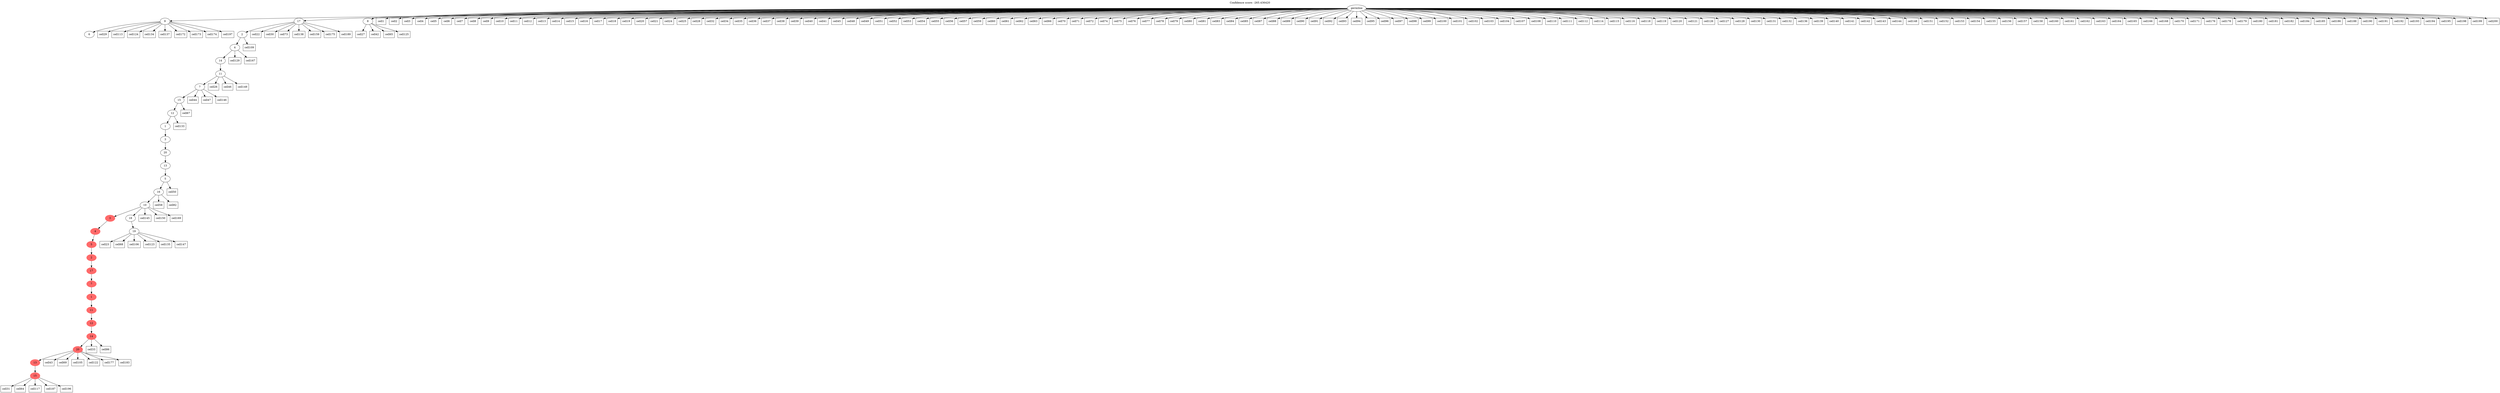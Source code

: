 digraph g {
	"32" -> "33";
	"33" [label="6"];
	"29" -> "30";
	"30" [color=indianred1, style=filled, label="15"];
	"28" -> "29";
	"29" [color=indianred1, style=filled, label="13"];
	"27" -> "28";
	"28" [color=indianred1, style=filled, label="20"];
	"26" -> "27";
	"27" [color=indianred1, style=filled, label="14"];
	"25" -> "26";
	"26" [color=indianred1, style=filled, label="12"];
	"24" -> "25";
	"25" [color=indianred1, style=filled, label="11"];
	"23" -> "24";
	"24" [color=indianred1, style=filled, label="1"];
	"22" -> "23";
	"23" [color=indianred1, style=filled, label="7"];
	"21" -> "22";
	"22" [color=indianred1, style=filled, label="17"];
	"20" -> "21";
	"21" [color=indianred1, style=filled, label="2"];
	"19" -> "20";
	"20" [color=indianred1, style=filled, label="5"];
	"18" -> "19";
	"19" [color=indianred1, style=filled, label="4"];
	"16" -> "17";
	"17" [label="19"];
	"15" -> "16";
	"16" [label="18"];
	"15" -> "18";
	"18" [color=indianred1, style=filled, label="3"];
	"14" -> "15";
	"15" [label="10"];
	"13" -> "14";
	"14" [label="16"];
	"12" -> "13";
	"13" [label="5"];
	"11" -> "12";
	"12" [label="13"];
	"10" -> "11";
	"11" [label="20"];
	"9" -> "10";
	"10" [label="3"];
	"8" -> "9";
	"9" [label="1"];
	"7" -> "8";
	"8" [label="12"];
	"6" -> "7";
	"7" [label="15"];
	"5" -> "6";
	"6" [label="7"];
	"4" -> "5";
	"5" [label="11"];
	"3" -> "4";
	"4" [label="14"];
	"2" -> "3";
	"3" [label="4"];
	"1" -> "2";
	"2" [label="2"];
	"0" -> "1";
	"1" [label="17"];
	"0" -> "31";
	"31" [label="8"];
	"0" -> "32";
	"32" [label="9"];
	"0" [label="germline"];
	"0" -> "cell1";
	"cell1" [shape=box];
	"0" -> "cell2";
	"cell2" [shape=box];
	"0" -> "cell3";
	"cell3" [shape=box];
	"0" -> "cell4";
	"cell4" [shape=box];
	"0" -> "cell5";
	"cell5" [shape=box];
	"0" -> "cell6";
	"cell6" [shape=box];
	"0" -> "cell7";
	"cell7" [shape=box];
	"0" -> "cell8";
	"cell8" [shape=box];
	"0" -> "cell9";
	"cell9" [shape=box];
	"0" -> "cell10";
	"cell10" [shape=box];
	"0" -> "cell11";
	"cell11" [shape=box];
	"0" -> "cell12";
	"cell12" [shape=box];
	"0" -> "cell13";
	"cell13" [shape=box];
	"0" -> "cell14";
	"cell14" [shape=box];
	"0" -> "cell15";
	"cell15" [shape=box];
	"0" -> "cell16";
	"cell16" [shape=box];
	"0" -> "cell17";
	"cell17" [shape=box];
	"0" -> "cell18";
	"cell18" [shape=box];
	"0" -> "cell19";
	"cell19" [shape=box];
	"0" -> "cell20";
	"cell20" [shape=box];
	"0" -> "cell21";
	"cell21" [shape=box];
	"1" -> "cell22";
	"cell22" [shape=box];
	"17" -> "cell23";
	"cell23" [shape=box];
	"0" -> "cell24";
	"cell24" [shape=box];
	"0" -> "cell25";
	"cell25" [shape=box];
	"5" -> "cell26";
	"cell26" [shape=box];
	"31" -> "cell27";
	"cell27" [shape=box];
	"0" -> "cell28";
	"cell28" [shape=box];
	"32" -> "cell29";
	"cell29" [shape=box];
	"1" -> "cell30";
	"cell30" [shape=box];
	"30" -> "cell31";
	"cell31" [shape=box];
	"0" -> "cell32";
	"cell32" [shape=box];
	"27" -> "cell33";
	"cell33" [shape=box];
	"0" -> "cell34";
	"cell34" [shape=box];
	"0" -> "cell35";
	"cell35" [shape=box];
	"0" -> "cell36";
	"cell36" [shape=box];
	"0" -> "cell37";
	"cell37" [shape=box];
	"0" -> "cell38";
	"cell38" [shape=box];
	"0" -> "cell39";
	"cell39" [shape=box];
	"0" -> "cell40";
	"cell40" [shape=box];
	"0" -> "cell41";
	"cell41" [shape=box];
	"31" -> "cell42";
	"cell42" [shape=box];
	"28" -> "cell43";
	"cell43" [shape=box];
	"6" -> "cell44";
	"cell44" [shape=box];
	"0" -> "cell45";
	"cell45" [shape=box];
	"5" -> "cell46";
	"cell46" [shape=box];
	"6" -> "cell47";
	"cell47" [shape=box];
	"0" -> "cell48";
	"cell48" [shape=box];
	"0" -> "cell49";
	"cell49" [shape=box];
	"13" -> "cell50";
	"cell50" [shape=box];
	"0" -> "cell51";
	"cell51" [shape=box];
	"0" -> "cell52";
	"cell52" [shape=box];
	"0" -> "cell53";
	"cell53" [shape=box];
	"0" -> "cell54";
	"cell54" [shape=box];
	"0" -> "cell55";
	"cell55" [shape=box];
	"0" -> "cell56";
	"cell56" [shape=box];
	"0" -> "cell57";
	"cell57" [shape=box];
	"14" -> "cell58";
	"cell58" [shape=box];
	"0" -> "cell59";
	"cell59" [shape=box];
	"0" -> "cell60";
	"cell60" [shape=box];
	"0" -> "cell61";
	"cell61" [shape=box];
	"0" -> "cell62";
	"cell62" [shape=box];
	"0" -> "cell63";
	"cell63" [shape=box];
	"30" -> "cell64";
	"cell64" [shape=box];
	"31" -> "cell65";
	"cell65" [shape=box];
	"0" -> "cell66";
	"cell66" [shape=box];
	"7" -> "cell67";
	"cell67" [shape=box];
	"17" -> "cell68";
	"cell68" [shape=box];
	"28" -> "cell69";
	"cell69" [shape=box];
	"0" -> "cell70";
	"cell70" [shape=box];
	"0" -> "cell71";
	"cell71" [shape=box];
	"0" -> "cell72";
	"cell72" [shape=box];
	"1" -> "cell73";
	"cell73" [shape=box];
	"0" -> "cell74";
	"cell74" [shape=box];
	"0" -> "cell75";
	"cell75" [shape=box];
	"0" -> "cell76";
	"cell76" [shape=box];
	"0" -> "cell77";
	"cell77" [shape=box];
	"0" -> "cell78";
	"cell78" [shape=box];
	"0" -> "cell79";
	"cell79" [shape=box];
	"0" -> "cell80";
	"cell80" [shape=box];
	"0" -> "cell81";
	"cell81" [shape=box];
	"14" -> "cell82";
	"cell82" [shape=box];
	"0" -> "cell83";
	"cell83" [shape=box];
	"0" -> "cell84";
	"cell84" [shape=box];
	"0" -> "cell85";
	"cell85" [shape=box];
	"27" -> "cell86";
	"cell86" [shape=box];
	"0" -> "cell87";
	"cell87" [shape=box];
	"0" -> "cell88";
	"cell88" [shape=box];
	"0" -> "cell89";
	"cell89" [shape=box];
	"0" -> "cell90";
	"cell90" [shape=box];
	"0" -> "cell91";
	"cell91" [shape=box];
	"0" -> "cell92";
	"cell92" [shape=box];
	"0" -> "cell93";
	"cell93" [shape=box];
	"0" -> "cell94";
	"cell94" [shape=box];
	"0" -> "cell95";
	"cell95" [shape=box];
	"0" -> "cell96";
	"cell96" [shape=box];
	"0" -> "cell97";
	"cell97" [shape=box];
	"0" -> "cell98";
	"cell98" [shape=box];
	"0" -> "cell99";
	"cell99" [shape=box];
	"0" -> "cell100";
	"cell100" [shape=box];
	"0" -> "cell101";
	"cell101" [shape=box];
	"0" -> "cell102";
	"cell102" [shape=box];
	"0" -> "cell103";
	"cell103" [shape=box];
	"0" -> "cell104";
	"cell104" [shape=box];
	"28" -> "cell105";
	"cell105" [shape=box];
	"17" -> "cell106";
	"cell106" [shape=box];
	"0" -> "cell107";
	"cell107" [shape=box];
	"0" -> "cell108";
	"cell108" [shape=box];
	"2" -> "cell109";
	"cell109" [shape=box];
	"0" -> "cell110";
	"cell110" [shape=box];
	"0" -> "cell111";
	"cell111" [shape=box];
	"0" -> "cell112";
	"cell112" [shape=box];
	"32" -> "cell113";
	"cell113" [shape=box];
	"0" -> "cell114";
	"cell114" [shape=box];
	"0" -> "cell115";
	"cell115" [shape=box];
	"0" -> "cell116";
	"cell116" [shape=box];
	"30" -> "cell117";
	"cell117" [shape=box];
	"0" -> "cell118";
	"cell118" [shape=box];
	"0" -> "cell119";
	"cell119" [shape=box];
	"0" -> "cell120";
	"cell120" [shape=box];
	"0" -> "cell121";
	"cell121" [shape=box];
	"28" -> "cell122";
	"cell122" [shape=box];
	"17" -> "cell123";
	"cell123" [shape=box];
	"32" -> "cell124";
	"cell124" [shape=box];
	"31" -> "cell125";
	"cell125" [shape=box];
	"0" -> "cell126";
	"cell126" [shape=box];
	"0" -> "cell127";
	"cell127" [shape=box];
	"0" -> "cell128";
	"cell128" [shape=box];
	"3" -> "cell129";
	"cell129" [shape=box];
	"0" -> "cell130";
	"cell130" [shape=box];
	"0" -> "cell131";
	"cell131" [shape=box];
	"0" -> "cell132";
	"cell132" [shape=box];
	"8" -> "cell133";
	"cell133" [shape=box];
	"32" -> "cell134";
	"cell134" [shape=box];
	"17" -> "cell135";
	"cell135" [shape=box];
	"0" -> "cell136";
	"cell136" [shape=box];
	"32" -> "cell137";
	"cell137" [shape=box];
	"1" -> "cell138";
	"cell138" [shape=box];
	"0" -> "cell139";
	"cell139" [shape=box];
	"0" -> "cell140";
	"cell140" [shape=box];
	"0" -> "cell141";
	"cell141" [shape=box];
	"0" -> "cell142";
	"cell142" [shape=box];
	"0" -> "cell143";
	"cell143" [shape=box];
	"0" -> "cell144";
	"cell144" [shape=box];
	"15" -> "cell145";
	"cell145" [shape=box];
	"6" -> "cell146";
	"cell146" [shape=box];
	"17" -> "cell147";
	"cell147" [shape=box];
	"0" -> "cell148";
	"cell148" [shape=box];
	"5" -> "cell149";
	"cell149" [shape=box];
	"15" -> "cell150";
	"cell150" [shape=box];
	"0" -> "cell151";
	"cell151" [shape=box];
	"0" -> "cell152";
	"cell152" [shape=box];
	"0" -> "cell153";
	"cell153" [shape=box];
	"0" -> "cell154";
	"cell154" [shape=box];
	"0" -> "cell155";
	"cell155" [shape=box];
	"0" -> "cell156";
	"cell156" [shape=box];
	"0" -> "cell157";
	"cell157" [shape=box];
	"0" -> "cell158";
	"cell158" [shape=box];
	"1" -> "cell159";
	"cell159" [shape=box];
	"0" -> "cell160";
	"cell160" [shape=box];
	"0" -> "cell161";
	"cell161" [shape=box];
	"0" -> "cell162";
	"cell162" [shape=box];
	"0" -> "cell163";
	"cell163" [shape=box];
	"0" -> "cell164";
	"cell164" [shape=box];
	"0" -> "cell165";
	"cell165" [shape=box];
	"0" -> "cell166";
	"cell166" [shape=box];
	"3" -> "cell167";
	"cell167" [shape=box];
	"0" -> "cell168";
	"cell168" [shape=box];
	"15" -> "cell169";
	"cell169" [shape=box];
	"0" -> "cell170";
	"cell170" [shape=box];
	"0" -> "cell171";
	"cell171" [shape=box];
	"32" -> "cell172";
	"cell172" [shape=box];
	"32" -> "cell173";
	"cell173" [shape=box];
	"32" -> "cell174";
	"cell174" [shape=box];
	"1" -> "cell175";
	"cell175" [shape=box];
	"0" -> "cell176";
	"cell176" [shape=box];
	"28" -> "cell177";
	"cell177" [shape=box];
	"0" -> "cell178";
	"cell178" [shape=box];
	"0" -> "cell179";
	"cell179" [shape=box];
	"0" -> "cell180";
	"cell180" [shape=box];
	"0" -> "cell181";
	"cell181" [shape=box];
	"0" -> "cell182";
	"cell182" [shape=box];
	"28" -> "cell183";
	"cell183" [shape=box];
	"0" -> "cell184";
	"cell184" [shape=box];
	"0" -> "cell185";
	"cell185" [shape=box];
	"0" -> "cell186";
	"cell186" [shape=box];
	"30" -> "cell187";
	"cell187" [shape=box];
	"0" -> "cell188";
	"cell188" [shape=box];
	"1" -> "cell189";
	"cell189" [shape=box];
	"0" -> "cell190";
	"cell190" [shape=box];
	"0" -> "cell191";
	"cell191" [shape=box];
	"0" -> "cell192";
	"cell192" [shape=box];
	"0" -> "cell193";
	"cell193" [shape=box];
	"0" -> "cell194";
	"cell194" [shape=box];
	"0" -> "cell195";
	"cell195" [shape=box];
	"30" -> "cell196";
	"cell196" [shape=box];
	"32" -> "cell197";
	"cell197" [shape=box];
	"0" -> "cell198";
	"cell198" [shape=box];
	"0" -> "cell199";
	"cell199" [shape=box];
	"0" -> "cell200";
	"cell200" [shape=box];
	labelloc="t";
	label="Confidence score: -265.436420";
}
